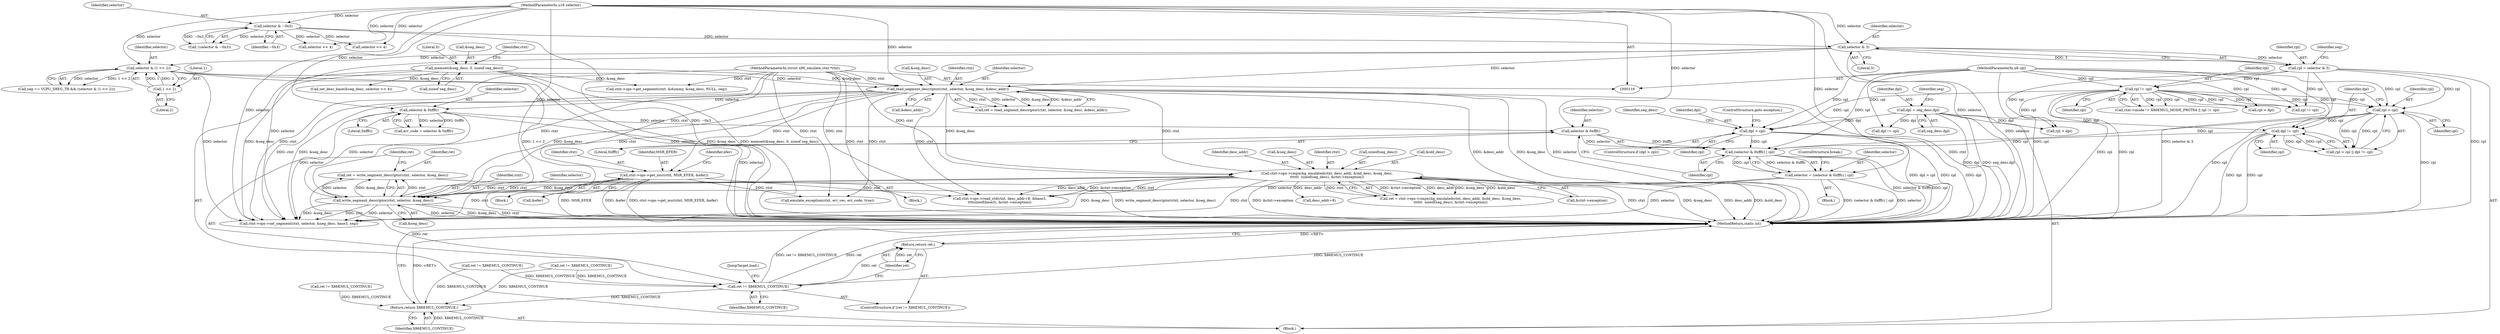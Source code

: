 digraph "0_linux_d1442d85cc30ea75f7d399474ca738e0bc96f715@API" {
"1000504" [label="(Call,ret = write_segment_descriptor(ctxt, selector, &seg_desc))"];
"1000506" [label="(Call,write_segment_descriptor(ctxt, selector, &seg_desc))"];
"1000388" [label="(Call,ctxt->ops->get_msr(ctxt, MSR_EFER, &efer))"];
"1000267" [label="(Call,read_segment_descriptor(ctxt, selector, &seg_desc, &desc_addr))"];
"1000117" [label="(MethodParameterIn,struct x86_emulate_ctxt *ctxt)"];
"1000256" [label="(Call,selector & (1 << 2))"];
"1000223" [label="(Call,selector & 3)"];
"1000140" [label="(Call,selector & ~0x3)"];
"1000118" [label="(MethodParameterIn,u16 selector)"];
"1000258" [label="(Call,1 << 2)"];
"1000150" [label="(Call,memset(&seg_desc, 0, sizeof seg_desc))"];
"1000434" [label="(Call,ctxt->ops->cmpxchg_emulated(ctxt, desc_addr, &old_desc, &seg_desc,\n\t\t\t\t\t\t  sizeof(seg_desc), &ctxt->exception))"];
"1000282" [label="(Call,selector & 0xfffc)"];
"1000398" [label="(Call,selector = (selector & 0xfffc) | cpl)"];
"1000400" [label="(Call,(selector & 0xfffc) | cpl)"];
"1000401" [label="(Call,selector & 0xfffc)"];
"1000368" [label="(Call,rpl > cpl)"];
"1000221" [label="(Call,rpl = selector & 3)"];
"1000243" [label="(Call,rpl != cpl)"];
"1000120" [label="(MethodParameterIn,u8 cpl)"];
"1000371" [label="(Call,dpl != cpl)"];
"1000316" [label="(Call,dpl = seg_desc.dpl)"];
"1000360" [label="(Call,dpl > cpl)"];
"1000512" [label="(Call,ret != X86EMUL_CONTINUE)"];
"1000515" [label="(Return,return ret;)"];
"1000560" [label="(Return,return X86EMUL_CONTINUE;)"];
"1000369" [label="(Identifier,rpl)"];
"1000441" [label="(Call,sizeof(seg_desc))"];
"1000448" [label="(Call,ret != X86EMUL_CONTINUE)"];
"1000362" [label="(Identifier,cpl)"];
"1000221" [label="(Call,rpl = selector & 3)"];
"1000317" [label="(Identifier,dpl)"];
"1000193" [label="(Call,selector << 4)"];
"1000174" [label="(Call,selector << 4)"];
"1000272" [label="(Call,&desc_addr)"];
"1000368" [label="(Call,rpl > cpl)"];
"1000498" [label="(Block,)"];
"1000230" [label="(Identifier,seg)"];
"1000322" [label="(Identifier,seg)"];
"1000275" [label="(Call,ret != X86EMUL_CONTINUE)"];
"1000486" [label="(Call,rpl > dpl)"];
"1000541" [label="(Call,ret != X86EMUL_CONTINUE)"];
"1000489" [label="(Call,cpl > dpl)"];
"1000118" [label="(MethodParameterIn,u16 selector)"];
"1000150" [label="(Call,memset(&seg_desc, 0, sizeof seg_desc))"];
"1000404" [label="(Identifier,cpl)"];
"1000389" [label="(Identifier,ctxt)"];
"1000512" [label="(Call,ret != X86EMUL_CONTINUE)"];
"1000139" [label="(Call,!(selector & ~0x3))"];
"1000190" [label="(Call,set_desc_base(&seg_desc, selector << 4))"];
"1000223" [label="(Call,selector & 3)"];
"1000402" [label="(Identifier,selector)"];
"1000383" [label="(Block,)"];
"1000360" [label="(Call,dpl > cpl)"];
"1000284" [label="(Literal,0xfffc)"];
"1000527" [label="(Call,ctxt->ops->read_std(ctxt, desc_addr+8, &base3,\n\t\t\t\tsizeof(base3), &ctxt->exception))"];
"1000388" [label="(Call,ctxt->ops->get_msr(ctxt, MSR_EFER, &efer))"];
"1000569" [label="(MethodReturn,static int)"];
"1000508" [label="(Identifier,selector)"];
"1000390" [label="(Identifier,MSR_EFER)"];
"1000515" [label="(Return,return ret;)"];
"1000338" [label="(Call,dpl != cpl)"];
"1000123" [label="(Block,)"];
"1000260" [label="(Literal,2)"];
"1000245" [label="(Identifier,cpl)"];
"1000437" [label="(Call,&old_desc)"];
"1000225" [label="(Literal,3)"];
"1000318" [label="(Call,seg_desc.dpl)"];
"1000282" [label="(Call,selector & 0xfffc)"];
"1000403" [label="(Literal,0xfffc)"];
"1000506" [label="(Call,write_segment_descriptor(ctxt, selector, &seg_desc))"];
"1000237" [label="(Call,ctxt->mode != X86EMUL_MODE_PROT64 || rpl != cpl)"];
"1000359" [label="(ControlStructure,if (dpl > cpl))"];
"1000140" [label="(Call,selector & ~0x3)"];
"1000256" [label="(Call,selector & (1 << 2))"];
"1000436" [label="(Identifier,desc_addr)"];
"1000141" [label="(Identifier,selector)"];
"1000373" [label="(Identifier,cpl)"];
"1000514" [label="(Identifier,X86EMUL_CONTINUE)"];
"1000153" [label="(Literal,0)"];
"1000154" [label="(Call,sizeof seg_desc)"];
"1000258" [label="(Call,1 << 2)"];
"1000270" [label="(Call,&seg_desc)"];
"1000561" [label="(Identifier,X86EMUL_CONTINUE)"];
"1000509" [label="(Call,&seg_desc)"];
"1000268" [label="(Identifier,ctxt)"];
"1000151" [label="(Call,&seg_desc)"];
"1000117" [label="(MethodParameterIn,struct x86_emulate_ctxt *ctxt)"];
"1000283" [label="(Identifier,selector)"];
"1000507" [label="(Identifier,ctxt)"];
"1000252" [label="(Call,seg == VCPU_SREG_TR && (selector & (1 << 2)))"];
"1000316" [label="(Call,dpl = seg_desc.dpl)"];
"1000405" [label="(ControlStructure,break;)"];
"1000243" [label="(Call,rpl != cpl)"];
"1000391" [label="(Call,&efer)"];
"1000120" [label="(MethodParameterIn,u8 cpl)"];
"1000142" [label="(Identifier,~0x3)"];
"1000547" [label="(Call,ctxt->ops->set_segment(ctxt, selector, &seg_desc, base3, seg))"];
"1000432" [label="(Call,ret = ctxt->ops->cmpxchg_emulated(ctxt, desc_addr, &old_desc, &seg_desc,\n\t\t\t\t\t\t  sizeof(seg_desc), &ctxt->exception))"];
"1000163" [label="(Call,ctxt->ops->get_segment(ctxt, &dummy, &seg_desc, NULL, seg))"];
"1000361" [label="(Identifier,dpl)"];
"1000159" [label="(Identifier,ctxt)"];
"1000327" [label="(Call,rpl != cpl)"];
"1000259" [label="(Literal,1)"];
"1000372" [label="(Identifier,dpl)"];
"1000560" [label="(Return,return X86EMUL_CONTINUE;)"];
"1000516" [label="(Identifier,ret)"];
"1000434" [label="(Call,ctxt->ops->cmpxchg_emulated(ctxt, desc_addr, &old_desc, &seg_desc,\n\t\t\t\t\t\t  sizeof(seg_desc), &ctxt->exception))"];
"1000370" [label="(Identifier,cpl)"];
"1000398" [label="(Call,selector = (selector & 0xfffc) | cpl)"];
"1000504" [label="(Call,ret = write_segment_descriptor(ctxt, selector, &seg_desc))"];
"1000280" [label="(Call,err_code = selector & 0xfffc)"];
"1000257" [label="(Identifier,selector)"];
"1000267" [label="(Call,read_segment_descriptor(ctxt, selector, &seg_desc, &desc_addr))"];
"1000323" [label="(Block,)"];
"1000401" [label="(Call,selector & 0xfffc)"];
"1000511" [label="(ControlStructure,if (ret != X86EMUL_CONTINUE))"];
"1000224" [label="(Identifier,selector)"];
"1000443" [label="(Call,&ctxt->exception)"];
"1000367" [label="(Call,rpl > cpl || dpl != cpl)"];
"1000439" [label="(Call,&seg_desc)"];
"1000513" [label="(Identifier,ret)"];
"1000564" [label="(Call,emulate_exception(ctxt, err_vec, err_code, true))"];
"1000399" [label="(Identifier,selector)"];
"1000505" [label="(Identifier,ret)"];
"1000546" [label="(JumpTarget,load:)"];
"1000371" [label="(Call,dpl != cpl)"];
"1000244" [label="(Identifier,rpl)"];
"1000363" [label="(ControlStructure,goto exception;)"];
"1000222" [label="(Identifier,rpl)"];
"1000395" [label="(Identifier,efer)"];
"1000378" [label="(Identifier,seg_desc)"];
"1000435" [label="(Identifier,ctxt)"];
"1000400" [label="(Call,(selector & 0xfffc) | cpl)"];
"1000269" [label="(Identifier,selector)"];
"1000529" [label="(Call,desc_addr+8)"];
"1000265" [label="(Call,ret = read_segment_descriptor(ctxt, selector, &seg_desc, &desc_addr))"];
"1000504" -> "1000498"  [label="AST: "];
"1000504" -> "1000506"  [label="CFG: "];
"1000505" -> "1000504"  [label="AST: "];
"1000506" -> "1000504"  [label="AST: "];
"1000513" -> "1000504"  [label="CFG: "];
"1000504" -> "1000569"  [label="DDG: write_segment_descriptor(ctxt, selector, &seg_desc)"];
"1000506" -> "1000504"  [label="DDG: ctxt"];
"1000506" -> "1000504"  [label="DDG: selector"];
"1000506" -> "1000504"  [label="DDG: &seg_desc"];
"1000504" -> "1000512"  [label="DDG: ret"];
"1000506" -> "1000509"  [label="CFG: "];
"1000507" -> "1000506"  [label="AST: "];
"1000508" -> "1000506"  [label="AST: "];
"1000509" -> "1000506"  [label="AST: "];
"1000506" -> "1000569"  [label="DDG: &seg_desc"];
"1000506" -> "1000569"  [label="DDG: ctxt"];
"1000506" -> "1000569"  [label="DDG: selector"];
"1000388" -> "1000506"  [label="DDG: ctxt"];
"1000267" -> "1000506"  [label="DDG: ctxt"];
"1000267" -> "1000506"  [label="DDG: &seg_desc"];
"1000434" -> "1000506"  [label="DDG: ctxt"];
"1000434" -> "1000506"  [label="DDG: &seg_desc"];
"1000117" -> "1000506"  [label="DDG: ctxt"];
"1000282" -> "1000506"  [label="DDG: selector"];
"1000398" -> "1000506"  [label="DDG: selector"];
"1000118" -> "1000506"  [label="DDG: selector"];
"1000506" -> "1000547"  [label="DDG: ctxt"];
"1000506" -> "1000547"  [label="DDG: selector"];
"1000506" -> "1000547"  [label="DDG: &seg_desc"];
"1000388" -> "1000383"  [label="AST: "];
"1000388" -> "1000391"  [label="CFG: "];
"1000389" -> "1000388"  [label="AST: "];
"1000390" -> "1000388"  [label="AST: "];
"1000391" -> "1000388"  [label="AST: "];
"1000395" -> "1000388"  [label="CFG: "];
"1000388" -> "1000569"  [label="DDG: ctxt->ops->get_msr(ctxt, MSR_EFER, &efer)"];
"1000388" -> "1000569"  [label="DDG: MSR_EFER"];
"1000388" -> "1000569"  [label="DDG: &efer"];
"1000267" -> "1000388"  [label="DDG: ctxt"];
"1000117" -> "1000388"  [label="DDG: ctxt"];
"1000388" -> "1000527"  [label="DDG: ctxt"];
"1000388" -> "1000547"  [label="DDG: ctxt"];
"1000388" -> "1000564"  [label="DDG: ctxt"];
"1000267" -> "1000265"  [label="AST: "];
"1000267" -> "1000272"  [label="CFG: "];
"1000268" -> "1000267"  [label="AST: "];
"1000269" -> "1000267"  [label="AST: "];
"1000270" -> "1000267"  [label="AST: "];
"1000272" -> "1000267"  [label="AST: "];
"1000265" -> "1000267"  [label="CFG: "];
"1000267" -> "1000569"  [label="DDG: selector"];
"1000267" -> "1000569"  [label="DDG: ctxt"];
"1000267" -> "1000569"  [label="DDG: &seg_desc"];
"1000267" -> "1000569"  [label="DDG: &desc_addr"];
"1000267" -> "1000265"  [label="DDG: ctxt"];
"1000267" -> "1000265"  [label="DDG: selector"];
"1000267" -> "1000265"  [label="DDG: &seg_desc"];
"1000267" -> "1000265"  [label="DDG: &desc_addr"];
"1000117" -> "1000267"  [label="DDG: ctxt"];
"1000256" -> "1000267"  [label="DDG: selector"];
"1000223" -> "1000267"  [label="DDG: selector"];
"1000118" -> "1000267"  [label="DDG: selector"];
"1000150" -> "1000267"  [label="DDG: &seg_desc"];
"1000267" -> "1000282"  [label="DDG: selector"];
"1000267" -> "1000434"  [label="DDG: ctxt"];
"1000267" -> "1000434"  [label="DDG: &seg_desc"];
"1000267" -> "1000527"  [label="DDG: ctxt"];
"1000267" -> "1000547"  [label="DDG: ctxt"];
"1000267" -> "1000547"  [label="DDG: &seg_desc"];
"1000267" -> "1000564"  [label="DDG: ctxt"];
"1000117" -> "1000116"  [label="AST: "];
"1000117" -> "1000569"  [label="DDG: ctxt"];
"1000117" -> "1000163"  [label="DDG: ctxt"];
"1000117" -> "1000434"  [label="DDG: ctxt"];
"1000117" -> "1000527"  [label="DDG: ctxt"];
"1000117" -> "1000547"  [label="DDG: ctxt"];
"1000117" -> "1000564"  [label="DDG: ctxt"];
"1000256" -> "1000252"  [label="AST: "];
"1000256" -> "1000258"  [label="CFG: "];
"1000257" -> "1000256"  [label="AST: "];
"1000258" -> "1000256"  [label="AST: "];
"1000252" -> "1000256"  [label="CFG: "];
"1000256" -> "1000569"  [label="DDG: 1 << 2"];
"1000256" -> "1000569"  [label="DDG: selector"];
"1000256" -> "1000252"  [label="DDG: selector"];
"1000256" -> "1000252"  [label="DDG: 1 << 2"];
"1000223" -> "1000256"  [label="DDG: selector"];
"1000118" -> "1000256"  [label="DDG: selector"];
"1000258" -> "1000256"  [label="DDG: 1"];
"1000258" -> "1000256"  [label="DDG: 2"];
"1000256" -> "1000547"  [label="DDG: selector"];
"1000223" -> "1000221"  [label="AST: "];
"1000223" -> "1000225"  [label="CFG: "];
"1000224" -> "1000223"  [label="AST: "];
"1000225" -> "1000223"  [label="AST: "];
"1000221" -> "1000223"  [label="CFG: "];
"1000223" -> "1000569"  [label="DDG: selector"];
"1000223" -> "1000221"  [label="DDG: selector"];
"1000223" -> "1000221"  [label="DDG: 3"];
"1000140" -> "1000223"  [label="DDG: selector"];
"1000118" -> "1000223"  [label="DDG: selector"];
"1000223" -> "1000547"  [label="DDG: selector"];
"1000140" -> "1000139"  [label="AST: "];
"1000140" -> "1000142"  [label="CFG: "];
"1000141" -> "1000140"  [label="AST: "];
"1000142" -> "1000140"  [label="AST: "];
"1000139" -> "1000140"  [label="CFG: "];
"1000140" -> "1000569"  [label="DDG: ~0x3"];
"1000140" -> "1000139"  [label="DDG: selector"];
"1000140" -> "1000139"  [label="DDG: ~0x3"];
"1000118" -> "1000140"  [label="DDG: selector"];
"1000140" -> "1000174"  [label="DDG: selector"];
"1000140" -> "1000193"  [label="DDG: selector"];
"1000118" -> "1000116"  [label="AST: "];
"1000118" -> "1000569"  [label="DDG: selector"];
"1000118" -> "1000174"  [label="DDG: selector"];
"1000118" -> "1000193"  [label="DDG: selector"];
"1000118" -> "1000282"  [label="DDG: selector"];
"1000118" -> "1000398"  [label="DDG: selector"];
"1000118" -> "1000401"  [label="DDG: selector"];
"1000118" -> "1000547"  [label="DDG: selector"];
"1000258" -> "1000260"  [label="CFG: "];
"1000259" -> "1000258"  [label="AST: "];
"1000260" -> "1000258"  [label="AST: "];
"1000150" -> "1000123"  [label="AST: "];
"1000150" -> "1000154"  [label="CFG: "];
"1000151" -> "1000150"  [label="AST: "];
"1000153" -> "1000150"  [label="AST: "];
"1000154" -> "1000150"  [label="AST: "];
"1000159" -> "1000150"  [label="CFG: "];
"1000150" -> "1000569"  [label="DDG: &seg_desc"];
"1000150" -> "1000569"  [label="DDG: memset(&seg_desc, 0, sizeof seg_desc)"];
"1000150" -> "1000163"  [label="DDG: &seg_desc"];
"1000150" -> "1000190"  [label="DDG: &seg_desc"];
"1000150" -> "1000547"  [label="DDG: &seg_desc"];
"1000434" -> "1000432"  [label="AST: "];
"1000434" -> "1000443"  [label="CFG: "];
"1000435" -> "1000434"  [label="AST: "];
"1000436" -> "1000434"  [label="AST: "];
"1000437" -> "1000434"  [label="AST: "];
"1000439" -> "1000434"  [label="AST: "];
"1000441" -> "1000434"  [label="AST: "];
"1000443" -> "1000434"  [label="AST: "];
"1000432" -> "1000434"  [label="CFG: "];
"1000434" -> "1000569"  [label="DDG: desc_addr"];
"1000434" -> "1000569"  [label="DDG: &old_desc"];
"1000434" -> "1000569"  [label="DDG: &ctxt->exception"];
"1000434" -> "1000569"  [label="DDG: ctxt"];
"1000434" -> "1000569"  [label="DDG: &seg_desc"];
"1000434" -> "1000432"  [label="DDG: &ctxt->exception"];
"1000434" -> "1000432"  [label="DDG: desc_addr"];
"1000434" -> "1000432"  [label="DDG: &seg_desc"];
"1000434" -> "1000432"  [label="DDG: &old_desc"];
"1000434" -> "1000432"  [label="DDG: ctxt"];
"1000434" -> "1000527"  [label="DDG: ctxt"];
"1000434" -> "1000527"  [label="DDG: desc_addr"];
"1000434" -> "1000527"  [label="DDG: &ctxt->exception"];
"1000434" -> "1000529"  [label="DDG: desc_addr"];
"1000434" -> "1000547"  [label="DDG: ctxt"];
"1000434" -> "1000547"  [label="DDG: &seg_desc"];
"1000282" -> "1000280"  [label="AST: "];
"1000282" -> "1000284"  [label="CFG: "];
"1000283" -> "1000282"  [label="AST: "];
"1000284" -> "1000282"  [label="AST: "];
"1000280" -> "1000282"  [label="CFG: "];
"1000282" -> "1000569"  [label="DDG: selector"];
"1000282" -> "1000280"  [label="DDG: selector"];
"1000282" -> "1000280"  [label="DDG: 0xfffc"];
"1000282" -> "1000401"  [label="DDG: selector"];
"1000282" -> "1000547"  [label="DDG: selector"];
"1000398" -> "1000323"  [label="AST: "];
"1000398" -> "1000400"  [label="CFG: "];
"1000399" -> "1000398"  [label="AST: "];
"1000400" -> "1000398"  [label="AST: "];
"1000405" -> "1000398"  [label="CFG: "];
"1000398" -> "1000569"  [label="DDG: (selector & 0xfffc) | cpl"];
"1000398" -> "1000569"  [label="DDG: selector"];
"1000400" -> "1000398"  [label="DDG: selector & 0xfffc"];
"1000400" -> "1000398"  [label="DDG: cpl"];
"1000398" -> "1000547"  [label="DDG: selector"];
"1000400" -> "1000404"  [label="CFG: "];
"1000401" -> "1000400"  [label="AST: "];
"1000404" -> "1000400"  [label="AST: "];
"1000400" -> "1000569"  [label="DDG: selector & 0xfffc"];
"1000400" -> "1000569"  [label="DDG: cpl"];
"1000401" -> "1000400"  [label="DDG: selector"];
"1000401" -> "1000400"  [label="DDG: 0xfffc"];
"1000368" -> "1000400"  [label="DDG: cpl"];
"1000371" -> "1000400"  [label="DDG: cpl"];
"1000360" -> "1000400"  [label="DDG: cpl"];
"1000120" -> "1000400"  [label="DDG: cpl"];
"1000401" -> "1000403"  [label="CFG: "];
"1000402" -> "1000401"  [label="AST: "];
"1000403" -> "1000401"  [label="AST: "];
"1000404" -> "1000401"  [label="CFG: "];
"1000368" -> "1000367"  [label="AST: "];
"1000368" -> "1000370"  [label="CFG: "];
"1000369" -> "1000368"  [label="AST: "];
"1000370" -> "1000368"  [label="AST: "];
"1000372" -> "1000368"  [label="CFG: "];
"1000367" -> "1000368"  [label="CFG: "];
"1000368" -> "1000569"  [label="DDG: rpl"];
"1000368" -> "1000569"  [label="DDG: cpl"];
"1000368" -> "1000367"  [label="DDG: rpl"];
"1000368" -> "1000367"  [label="DDG: cpl"];
"1000221" -> "1000368"  [label="DDG: rpl"];
"1000243" -> "1000368"  [label="DDG: rpl"];
"1000243" -> "1000368"  [label="DDG: cpl"];
"1000120" -> "1000368"  [label="DDG: cpl"];
"1000368" -> "1000371"  [label="DDG: cpl"];
"1000221" -> "1000123"  [label="AST: "];
"1000222" -> "1000221"  [label="AST: "];
"1000230" -> "1000221"  [label="CFG: "];
"1000221" -> "1000569"  [label="DDG: selector & 3"];
"1000221" -> "1000569"  [label="DDG: rpl"];
"1000221" -> "1000243"  [label="DDG: rpl"];
"1000221" -> "1000327"  [label="DDG: rpl"];
"1000221" -> "1000486"  [label="DDG: rpl"];
"1000243" -> "1000237"  [label="AST: "];
"1000243" -> "1000245"  [label="CFG: "];
"1000244" -> "1000243"  [label="AST: "];
"1000245" -> "1000243"  [label="AST: "];
"1000237" -> "1000243"  [label="CFG: "];
"1000243" -> "1000569"  [label="DDG: rpl"];
"1000243" -> "1000569"  [label="DDG: cpl"];
"1000243" -> "1000237"  [label="DDG: rpl"];
"1000243" -> "1000237"  [label="DDG: cpl"];
"1000120" -> "1000243"  [label="DDG: cpl"];
"1000243" -> "1000327"  [label="DDG: rpl"];
"1000243" -> "1000327"  [label="DDG: cpl"];
"1000243" -> "1000360"  [label="DDG: cpl"];
"1000243" -> "1000486"  [label="DDG: rpl"];
"1000243" -> "1000489"  [label="DDG: cpl"];
"1000120" -> "1000116"  [label="AST: "];
"1000120" -> "1000569"  [label="DDG: cpl"];
"1000120" -> "1000327"  [label="DDG: cpl"];
"1000120" -> "1000338"  [label="DDG: cpl"];
"1000120" -> "1000360"  [label="DDG: cpl"];
"1000120" -> "1000371"  [label="DDG: cpl"];
"1000120" -> "1000489"  [label="DDG: cpl"];
"1000371" -> "1000367"  [label="AST: "];
"1000371" -> "1000373"  [label="CFG: "];
"1000372" -> "1000371"  [label="AST: "];
"1000373" -> "1000371"  [label="AST: "];
"1000367" -> "1000371"  [label="CFG: "];
"1000371" -> "1000569"  [label="DDG: cpl"];
"1000371" -> "1000569"  [label="DDG: dpl"];
"1000371" -> "1000367"  [label="DDG: dpl"];
"1000371" -> "1000367"  [label="DDG: cpl"];
"1000316" -> "1000371"  [label="DDG: dpl"];
"1000316" -> "1000123"  [label="AST: "];
"1000316" -> "1000318"  [label="CFG: "];
"1000317" -> "1000316"  [label="AST: "];
"1000318" -> "1000316"  [label="AST: "];
"1000322" -> "1000316"  [label="CFG: "];
"1000316" -> "1000569"  [label="DDG: seg_desc.dpl"];
"1000316" -> "1000569"  [label="DDG: dpl"];
"1000316" -> "1000338"  [label="DDG: dpl"];
"1000316" -> "1000360"  [label="DDG: dpl"];
"1000316" -> "1000486"  [label="DDG: dpl"];
"1000360" -> "1000359"  [label="AST: "];
"1000360" -> "1000362"  [label="CFG: "];
"1000361" -> "1000360"  [label="AST: "];
"1000362" -> "1000360"  [label="AST: "];
"1000363" -> "1000360"  [label="CFG: "];
"1000378" -> "1000360"  [label="CFG: "];
"1000360" -> "1000569"  [label="DDG: dpl"];
"1000360" -> "1000569"  [label="DDG: dpl > cpl"];
"1000360" -> "1000569"  [label="DDG: cpl"];
"1000512" -> "1000511"  [label="AST: "];
"1000512" -> "1000514"  [label="CFG: "];
"1000513" -> "1000512"  [label="AST: "];
"1000514" -> "1000512"  [label="AST: "];
"1000516" -> "1000512"  [label="CFG: "];
"1000546" -> "1000512"  [label="CFG: "];
"1000512" -> "1000569"  [label="DDG: ret"];
"1000512" -> "1000569"  [label="DDG: X86EMUL_CONTINUE"];
"1000512" -> "1000569"  [label="DDG: ret != X86EMUL_CONTINUE"];
"1000448" -> "1000512"  [label="DDG: X86EMUL_CONTINUE"];
"1000275" -> "1000512"  [label="DDG: X86EMUL_CONTINUE"];
"1000512" -> "1000515"  [label="DDG: ret"];
"1000512" -> "1000560"  [label="DDG: X86EMUL_CONTINUE"];
"1000515" -> "1000511"  [label="AST: "];
"1000515" -> "1000516"  [label="CFG: "];
"1000516" -> "1000515"  [label="AST: "];
"1000569" -> "1000515"  [label="CFG: "];
"1000515" -> "1000569"  [label="DDG: <RET>"];
"1000516" -> "1000515"  [label="DDG: ret"];
"1000560" -> "1000123"  [label="AST: "];
"1000560" -> "1000561"  [label="CFG: "];
"1000561" -> "1000560"  [label="AST: "];
"1000569" -> "1000560"  [label="CFG: "];
"1000560" -> "1000569"  [label="DDG: <RET>"];
"1000561" -> "1000560"  [label="DDG: X86EMUL_CONTINUE"];
"1000448" -> "1000560"  [label="DDG: X86EMUL_CONTINUE"];
"1000541" -> "1000560"  [label="DDG: X86EMUL_CONTINUE"];
"1000275" -> "1000560"  [label="DDG: X86EMUL_CONTINUE"];
}
